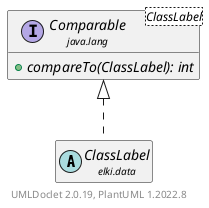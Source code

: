 @startuml
    remove .*\.(Instance|Par|Parameterizer|Factory)$
    set namespaceSeparator none
    hide empty fields
    hide empty methods

    abstract class "<size:14>ClassLabel\n<size:10>elki.data" as elki.data.ClassLabel [[ClassLabel.html]]

    interface "<size:14>Comparable\n<size:10>java.lang" as java.lang.Comparable<ClassLabel> {
        {abstract} +compareTo(ClassLabel): int
    }
    abstract class "<size:14>ClassLabel.Factory\n<size:10>elki.data" as elki.data.ClassLabel.Factory<L extends ClassLabel> [[ClassLabel.Factory.html]]

    java.lang.Comparable <|.. elki.data.ClassLabel
    elki.data.ClassLabel +-- elki.data.ClassLabel.Factory

    center footer UMLDoclet 2.0.19, PlantUML 1.2022.8
@enduml
